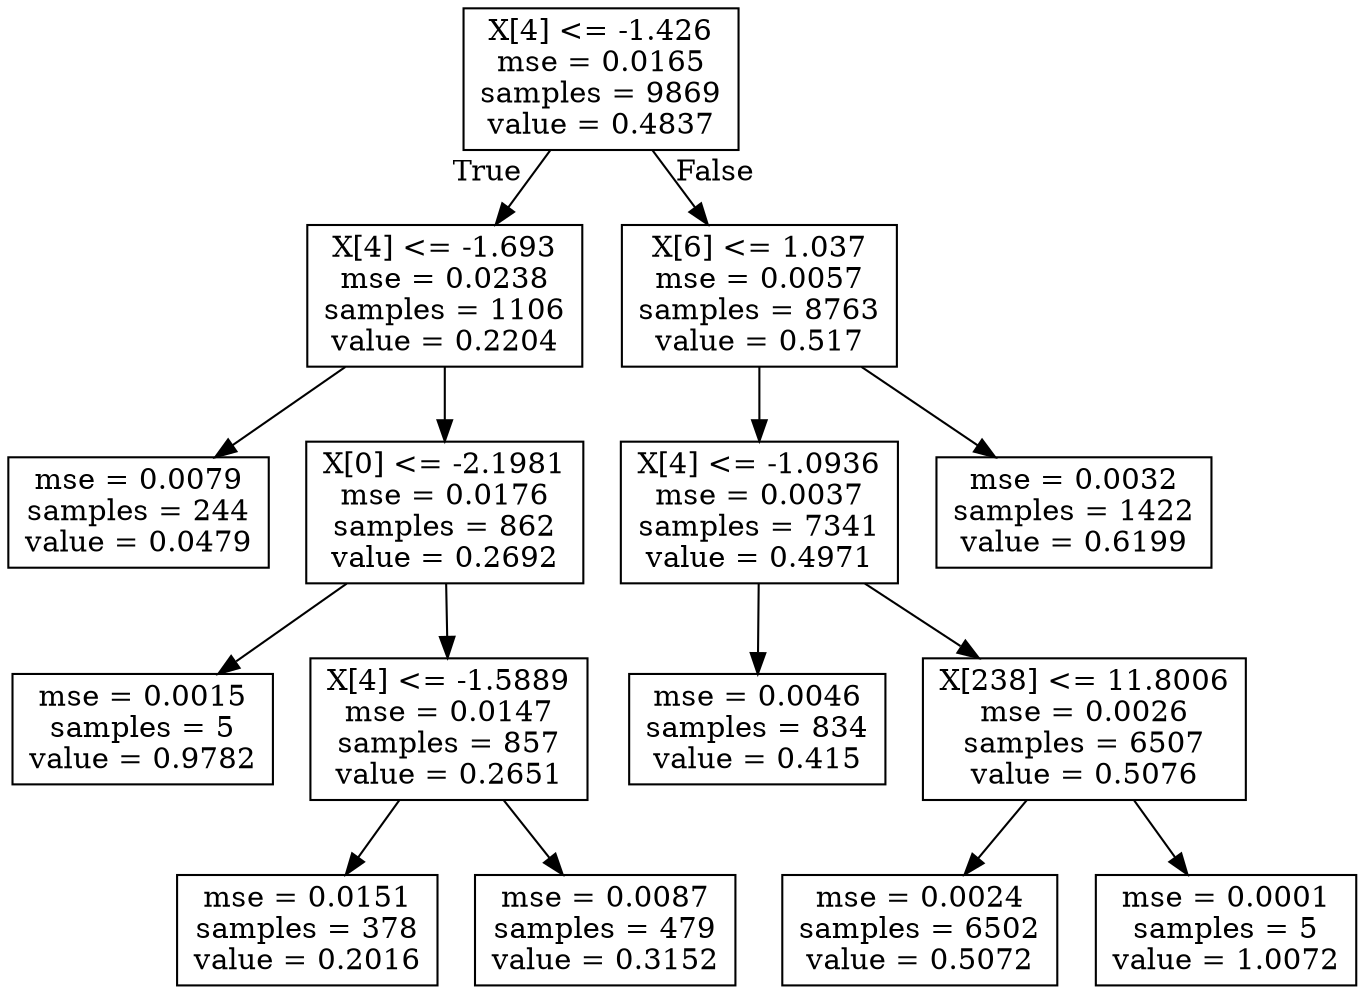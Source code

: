 digraph Tree {
node [shape=box] ;
0 [label="X[4] <= -1.426\nmse = 0.0165\nsamples = 9869\nvalue = 0.4837"] ;
1 [label="X[4] <= -1.693\nmse = 0.0238\nsamples = 1106\nvalue = 0.2204"] ;
0 -> 1 [labeldistance=2.5, labelangle=45, headlabel="True"] ;
5 [label="mse = 0.0079\nsamples = 244\nvalue = 0.0479"] ;
1 -> 5 ;
6 [label="X[0] <= -2.1981\nmse = 0.0176\nsamples = 862\nvalue = 0.2692"] ;
1 -> 6 ;
9 [label="mse = 0.0015\nsamples = 5\nvalue = 0.9782"] ;
6 -> 9 ;
10 [label="X[4] <= -1.5889\nmse = 0.0147\nsamples = 857\nvalue = 0.2651"] ;
6 -> 10 ;
11 [label="mse = 0.0151\nsamples = 378\nvalue = 0.2016"] ;
10 -> 11 ;
12 [label="mse = 0.0087\nsamples = 479\nvalue = 0.3152"] ;
10 -> 12 ;
2 [label="X[6] <= 1.037\nmse = 0.0057\nsamples = 8763\nvalue = 0.517"] ;
0 -> 2 [labeldistance=2.5, labelangle=-45, headlabel="False"] ;
3 [label="X[4] <= -1.0936\nmse = 0.0037\nsamples = 7341\nvalue = 0.4971"] ;
2 -> 3 ;
7 [label="mse = 0.0046\nsamples = 834\nvalue = 0.415"] ;
3 -> 7 ;
8 [label="X[238] <= 11.8006\nmse = 0.0026\nsamples = 6507\nvalue = 0.5076"] ;
3 -> 8 ;
13 [label="mse = 0.0024\nsamples = 6502\nvalue = 0.5072"] ;
8 -> 13 ;
14 [label="mse = 0.0001\nsamples = 5\nvalue = 1.0072"] ;
8 -> 14 ;
4 [label="mse = 0.0032\nsamples = 1422\nvalue = 0.6199"] ;
2 -> 4 ;
}